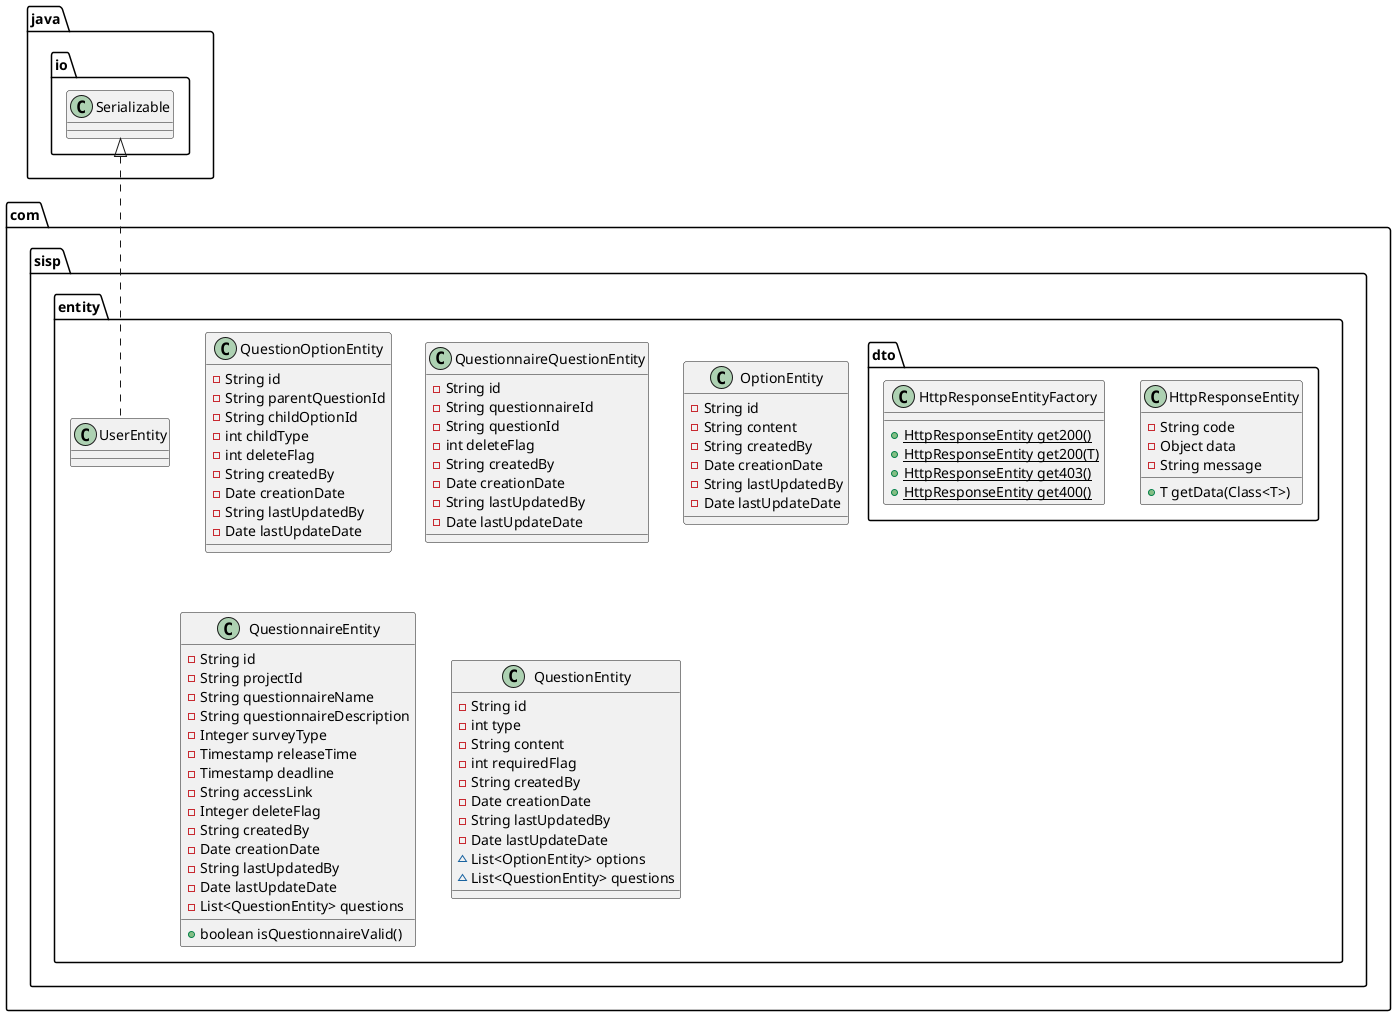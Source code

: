 @startuml
class com.sisp.entity.QuestionOptionEntity {
- String id
- String parentQuestionId
- String childOptionId
- int childType
- int deleteFlag
- String createdBy
- Date creationDate
- String lastUpdatedBy
- Date lastUpdateDate
}
class com.sisp.entity.dto.HttpResponseEntity {
- String code
- Object data
- String message
+ T getData(Class<T>)
}
class com.sisp.entity.QuestionnaireQuestionEntity {
- String id
- String questionnaireId
- String questionId
- int deleteFlag
- String createdBy
- Date creationDate
- String lastUpdatedBy
- Date lastUpdateDate
}
class com.sisp.entity.dto.HttpResponseEntityFactory {
+ {static} HttpResponseEntity get200()
+ {static} HttpResponseEntity get200(T)
+ {static} HttpResponseEntity get403()
+ {static} HttpResponseEntity get400()
}
'class com.sisp.entity.UserEntity {
'- String id
'- String username
'- String password
'- Timestamp startTime
'- Timestamp stopTime
'- String status
'- String createdBy
'- Date creationDate
'- String lastUpdatedBy
'- Date lastUpdateDate
'+ String toString()
'}
'class com.sisp.entity.ProjectEntity {
'- String id
'- String userId
'- String projectName
'- String projectContent
'- String createdBy
'- Date creationDate
'- String lastUpdatedBy
'- Date lastUpdateDate
'+ boolean isProjectNameContentValid()
'+ boolean equals(Object)
'+ int hashCode()
'}
class com.sisp.entity.OptionEntity {
- String id
- String content
- String createdBy
- Date creationDate
- String lastUpdatedBy
- Date lastUpdateDate
}
class com.sisp.entity.QuestionnaireEntity {
- String id
- String projectId
- String questionnaireName
- String questionnaireDescription
- Integer surveyType
- Timestamp releaseTime
- Timestamp deadline
- String accessLink
- Integer deleteFlag
- String createdBy
- Date creationDate
- String lastUpdatedBy
- Date lastUpdateDate
- List<QuestionEntity> questions
+ boolean isQuestionnaireValid()
}
class com.sisp.entity.QuestionEntity {
- String id
- int type
- String content
- int requiredFlag
- String createdBy
- Date creationDate
- String lastUpdatedBy
- Date lastUpdateDate
~ List<OptionEntity> options
~ List<QuestionEntity> questions
}


java.io.Serializable <|.. com.sisp.entity.UserEntity
@enduml